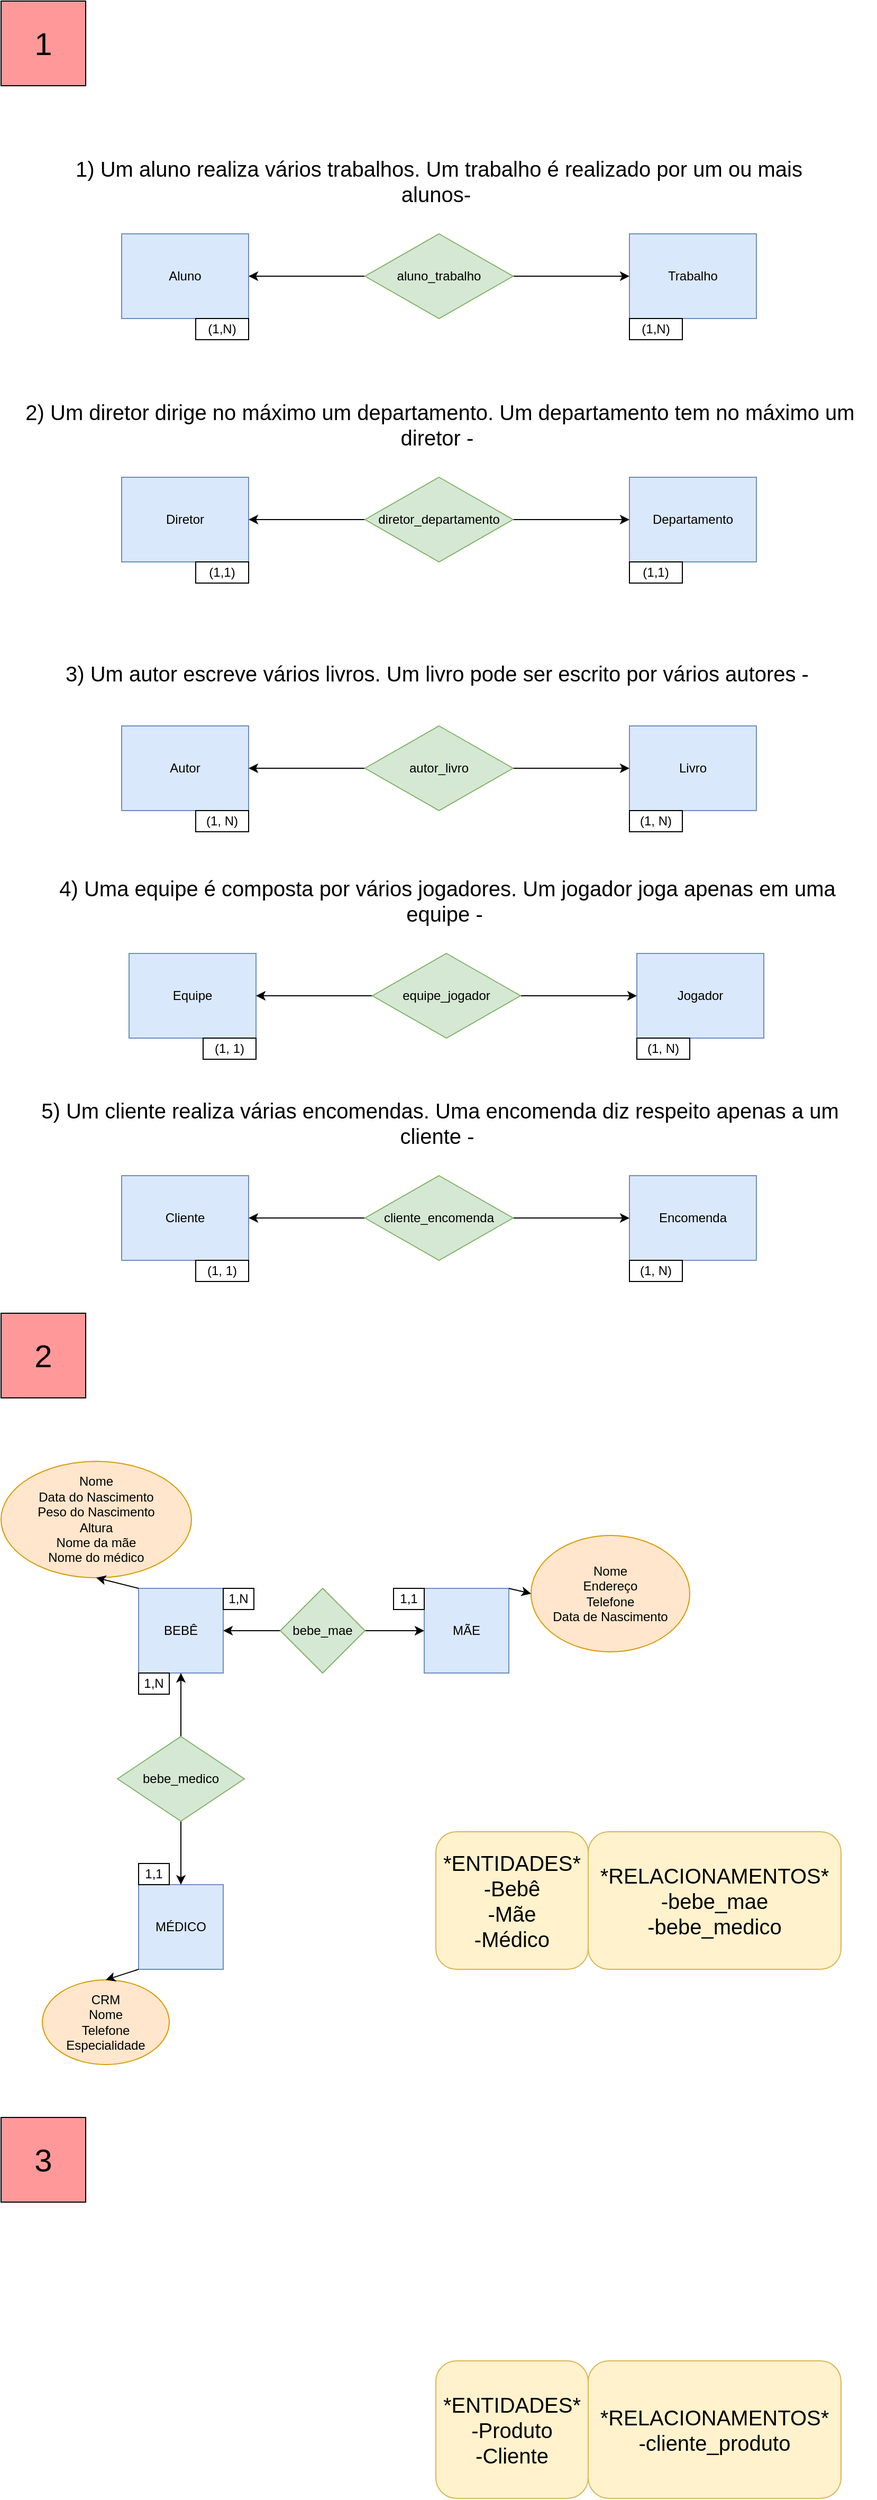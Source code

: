 <mxfile version="21.7.1" type="github">
  <diagram name="Página-1" id="zKv2x6dJgtATqgKXtKyK">
    <mxGraphModel dx="1434" dy="790" grid="1" gridSize="10" guides="1" tooltips="1" connect="1" arrows="1" fold="1" page="1" pageScale="1" pageWidth="827" pageHeight="1169" math="0" shadow="0">
      <root>
        <mxCell id="0" />
        <mxCell id="1" parent="0" />
        <mxCell id="TEELGiDpSiU1nXDWzbDm-1" value="&lt;font style=&quot;font-size: 30px;&quot;&gt;1&lt;/font&gt;" style="whiteSpace=wrap;html=1;aspect=fixed;fillColor=#FF9999;" vertex="1" parent="1">
          <mxGeometry width="80" height="80" as="geometry" />
        </mxCell>
        <mxCell id="TEELGiDpSiU1nXDWzbDm-2" value="&lt;font style=&quot;font-size: 20px;&quot;&gt;&lt;span style=&quot;&quot;&gt;1) Um aluno realiza vários trabalhos. Um trabalho é&amp;nbsp;&lt;/span&gt;&lt;span style=&quot;line-height: 107%; font-family: Calibri, sans-serif;&quot;&gt;&lt;font style=&quot;font-size: 20px;&quot;&gt;realizado por um ou mais alunos&lt;/font&gt;&lt;/span&gt;&lt;span style=&quot;&quot;&gt;-&amp;nbsp;&lt;/span&gt;&lt;/font&gt;" style="text;html=1;strokeColor=none;fillColor=none;align=center;verticalAlign=middle;whiteSpace=wrap;rounded=0;" vertex="1" parent="1">
          <mxGeometry x="34" y="120" width="760" height="100" as="geometry" />
        </mxCell>
        <mxCell id="TEELGiDpSiU1nXDWzbDm-3" value="Aluno" style="rounded=0;whiteSpace=wrap;html=1;fillColor=#dae8fc;strokeColor=#6c8ebf;" vertex="1" parent="1">
          <mxGeometry x="114" y="220" width="120" height="80" as="geometry" />
        </mxCell>
        <mxCell id="TEELGiDpSiU1nXDWzbDm-5" value="Trabalho" style="rounded=0;whiteSpace=wrap;html=1;fillColor=#dae8fc;strokeColor=#6c8ebf;" vertex="1" parent="1">
          <mxGeometry x="594" y="220" width="120" height="80" as="geometry" />
        </mxCell>
        <mxCell id="TEELGiDpSiU1nXDWzbDm-6" value="" style="endArrow=classic;startArrow=classic;html=1;rounded=0;exitX=1;exitY=0.5;exitDx=0;exitDy=0;entryX=0;entryY=0.5;entryDx=0;entryDy=0;" edge="1" parent="1" source="TEELGiDpSiU1nXDWzbDm-3" target="TEELGiDpSiU1nXDWzbDm-5">
          <mxGeometry width="50" height="50" relative="1" as="geometry">
            <mxPoint x="364" y="290" as="sourcePoint" />
            <mxPoint x="414" y="240" as="targetPoint" />
          </mxGeometry>
        </mxCell>
        <mxCell id="TEELGiDpSiU1nXDWzbDm-7" value="(1,N)" style="rounded=0;whiteSpace=wrap;html=1;" vertex="1" parent="1">
          <mxGeometry x="184" y="300" width="50" height="20" as="geometry" />
        </mxCell>
        <mxCell id="TEELGiDpSiU1nXDWzbDm-8" value="(1,N)" style="rounded=0;whiteSpace=wrap;html=1;" vertex="1" parent="1">
          <mxGeometry x="594" y="300" width="50" height="20" as="geometry" />
        </mxCell>
        <mxCell id="TEELGiDpSiU1nXDWzbDm-9" value="aluno_trabalho" style="rhombus;whiteSpace=wrap;html=1;fillColor=#d5e8d4;strokeColor=#82b366;" vertex="1" parent="1">
          <mxGeometry x="344" y="220" width="140" height="80" as="geometry" />
        </mxCell>
        <mxCell id="TEELGiDpSiU1nXDWzbDm-10" value="&lt;font style=&quot;font-size: 20px;&quot;&gt;2)&amp;nbsp;&lt;span style=&quot;background-color: initial;&quot;&gt;Um diretor dirige no máximo um departamento. Um&amp;nbsp;&lt;/span&gt;&lt;span style=&quot;line-height: 107%; font-family: Calibri, sans-serif;&quot;&gt;departamento tem no máximo um diretor&amp;nbsp;&lt;/span&gt;&lt;span style=&quot;&quot;&gt;-&amp;nbsp;&lt;/span&gt;&lt;/font&gt;" style="text;html=1;strokeColor=none;fillColor=none;align=center;verticalAlign=middle;whiteSpace=wrap;rounded=0;" vertex="1" parent="1">
          <mxGeometry x="10" y="350" width="810" height="100" as="geometry" />
        </mxCell>
        <mxCell id="TEELGiDpSiU1nXDWzbDm-11" value="Diretor" style="rounded=0;whiteSpace=wrap;html=1;fillColor=#dae8fc;strokeColor=#6c8ebf;" vertex="1" parent="1">
          <mxGeometry x="114" y="450" width="120" height="80" as="geometry" />
        </mxCell>
        <mxCell id="TEELGiDpSiU1nXDWzbDm-12" value="Departamento" style="rounded=0;whiteSpace=wrap;html=1;fillColor=#dae8fc;strokeColor=#6c8ebf;" vertex="1" parent="1">
          <mxGeometry x="594" y="450" width="120" height="80" as="geometry" />
        </mxCell>
        <mxCell id="TEELGiDpSiU1nXDWzbDm-13" value="" style="endArrow=classic;startArrow=classic;html=1;rounded=0;exitX=1;exitY=0.5;exitDx=0;exitDy=0;entryX=0;entryY=0.5;entryDx=0;entryDy=0;" edge="1" parent="1" source="TEELGiDpSiU1nXDWzbDm-11" target="TEELGiDpSiU1nXDWzbDm-12">
          <mxGeometry width="50" height="50" relative="1" as="geometry">
            <mxPoint x="364" y="520" as="sourcePoint" />
            <mxPoint x="414" y="470" as="targetPoint" />
          </mxGeometry>
        </mxCell>
        <mxCell id="TEELGiDpSiU1nXDWzbDm-14" value="(1,1)" style="rounded=0;whiteSpace=wrap;html=1;" vertex="1" parent="1">
          <mxGeometry x="184" y="530" width="50" height="20" as="geometry" />
        </mxCell>
        <mxCell id="TEELGiDpSiU1nXDWzbDm-15" value="(1,1)" style="rounded=0;whiteSpace=wrap;html=1;" vertex="1" parent="1">
          <mxGeometry x="594" y="530" width="50" height="20" as="geometry" />
        </mxCell>
        <mxCell id="TEELGiDpSiU1nXDWzbDm-16" value="diretor_departamento" style="rhombus;whiteSpace=wrap;html=1;fillColor=#d5e8d4;strokeColor=#82b366;" vertex="1" parent="1">
          <mxGeometry x="344" y="450" width="140" height="80" as="geometry" />
        </mxCell>
        <mxCell id="TEELGiDpSiU1nXDWzbDm-17" value="&lt;font style=&quot;font-size: 20px;&quot;&gt;3)&amp;nbsp;&lt;span style=&quot;line-height: 107%;&quot;&gt;&lt;span style=&quot;&quot;&gt;Um autor escreve vários livros. Um livro pode ser escrito por vários autores&lt;/span&gt;&lt;font style=&quot;font-size: 20px;&quot; face=&quot;Calibri, sans-serif&quot;&gt;&lt;span style=&quot;&quot;&gt;&amp;nbsp;&lt;/span&gt;&lt;/font&gt;&lt;/span&gt;&lt;span style=&quot;&quot;&gt;-&amp;nbsp;&lt;/span&gt;&lt;/font&gt;" style="text;html=1;strokeColor=none;fillColor=none;align=center;verticalAlign=middle;whiteSpace=wrap;rounded=0;" vertex="1" parent="1">
          <mxGeometry x="10" y="585" width="810" height="100" as="geometry" />
        </mxCell>
        <mxCell id="TEELGiDpSiU1nXDWzbDm-18" value="Autor" style="rounded=0;whiteSpace=wrap;html=1;fillColor=#dae8fc;strokeColor=#6c8ebf;" vertex="1" parent="1">
          <mxGeometry x="114" y="685" width="120" height="80" as="geometry" />
        </mxCell>
        <mxCell id="TEELGiDpSiU1nXDWzbDm-19" value="Livro" style="rounded=0;whiteSpace=wrap;html=1;fillColor=#dae8fc;strokeColor=#6c8ebf;" vertex="1" parent="1">
          <mxGeometry x="594" y="685" width="120" height="80" as="geometry" />
        </mxCell>
        <mxCell id="TEELGiDpSiU1nXDWzbDm-20" value="" style="endArrow=classic;startArrow=classic;html=1;rounded=0;exitX=1;exitY=0.5;exitDx=0;exitDy=0;entryX=0;entryY=0.5;entryDx=0;entryDy=0;" edge="1" parent="1" source="TEELGiDpSiU1nXDWzbDm-18" target="TEELGiDpSiU1nXDWzbDm-19">
          <mxGeometry width="50" height="50" relative="1" as="geometry">
            <mxPoint x="364" y="755" as="sourcePoint" />
            <mxPoint x="414" y="705" as="targetPoint" />
          </mxGeometry>
        </mxCell>
        <mxCell id="TEELGiDpSiU1nXDWzbDm-21" value="(1, N)" style="rounded=0;whiteSpace=wrap;html=1;" vertex="1" parent="1">
          <mxGeometry x="184" y="765" width="50" height="20" as="geometry" />
        </mxCell>
        <mxCell id="TEELGiDpSiU1nXDWzbDm-22" value="(1, N)" style="rounded=0;whiteSpace=wrap;html=1;" vertex="1" parent="1">
          <mxGeometry x="594" y="765" width="50" height="20" as="geometry" />
        </mxCell>
        <mxCell id="TEELGiDpSiU1nXDWzbDm-23" value="autor_livro" style="rhombus;whiteSpace=wrap;html=1;fillColor=#d5e8d4;strokeColor=#82b366;" vertex="1" parent="1">
          <mxGeometry x="344" y="685" width="140" height="80" as="geometry" />
        </mxCell>
        <mxCell id="TEELGiDpSiU1nXDWzbDm-24" value="&lt;font style=&quot;font-size: 20px;&quot;&gt;4)&amp;nbsp;&lt;span style=&quot;line-height: 107%;&quot;&gt;&lt;font style=&quot;font-size: 20px;&quot;&gt;&lt;span style=&quot;&quot;&gt;Uma equipe é composta por vários jogadores. Um jogador joga apenas em uma equipe&lt;/span&gt;&lt;font style=&quot;font-size: 20px;&quot; face=&quot;Calibri, sans-serif&quot;&gt;&lt;span style=&quot;&quot;&gt;&amp;nbsp;&lt;/span&gt;&lt;/font&gt;&lt;/font&gt;&lt;/span&gt;&lt;span style=&quot;&quot;&gt;-&amp;nbsp;&lt;/span&gt;&lt;/font&gt;" style="text;html=1;strokeColor=none;fillColor=none;align=center;verticalAlign=middle;whiteSpace=wrap;rounded=0;" vertex="1" parent="1">
          <mxGeometry x="17" y="800" width="810" height="100" as="geometry" />
        </mxCell>
        <mxCell id="TEELGiDpSiU1nXDWzbDm-25" value="Equipe" style="rounded=0;whiteSpace=wrap;html=1;fillColor=#dae8fc;strokeColor=#6c8ebf;" vertex="1" parent="1">
          <mxGeometry x="121" y="900" width="120" height="80" as="geometry" />
        </mxCell>
        <mxCell id="TEELGiDpSiU1nXDWzbDm-26" value="Jogador" style="rounded=0;whiteSpace=wrap;html=1;fillColor=#dae8fc;strokeColor=#6c8ebf;" vertex="1" parent="1">
          <mxGeometry x="601" y="900" width="120" height="80" as="geometry" />
        </mxCell>
        <mxCell id="TEELGiDpSiU1nXDWzbDm-27" value="" style="endArrow=classic;startArrow=classic;html=1;rounded=0;exitX=1;exitY=0.5;exitDx=0;exitDy=0;entryX=0;entryY=0.5;entryDx=0;entryDy=0;" edge="1" parent="1" source="TEELGiDpSiU1nXDWzbDm-25" target="TEELGiDpSiU1nXDWzbDm-26">
          <mxGeometry width="50" height="50" relative="1" as="geometry">
            <mxPoint x="371" y="970" as="sourcePoint" />
            <mxPoint x="421" y="920" as="targetPoint" />
          </mxGeometry>
        </mxCell>
        <mxCell id="TEELGiDpSiU1nXDWzbDm-28" value="(1, 1)" style="rounded=0;whiteSpace=wrap;html=1;" vertex="1" parent="1">
          <mxGeometry x="191" y="980" width="50" height="20" as="geometry" />
        </mxCell>
        <mxCell id="TEELGiDpSiU1nXDWzbDm-29" value="(1, N)" style="rounded=0;whiteSpace=wrap;html=1;" vertex="1" parent="1">
          <mxGeometry x="601" y="980" width="50" height="20" as="geometry" />
        </mxCell>
        <mxCell id="TEELGiDpSiU1nXDWzbDm-30" value="equipe_jogador" style="rhombus;whiteSpace=wrap;html=1;fillColor=#d5e8d4;strokeColor=#82b366;" vertex="1" parent="1">
          <mxGeometry x="351" y="900" width="140" height="80" as="geometry" />
        </mxCell>
        <mxCell id="TEELGiDpSiU1nXDWzbDm-32" value="&lt;font style=&quot;font-size: 20px;&quot;&gt;5)&amp;nbsp;&lt;span style=&quot;line-height: 107%;&quot;&gt;&lt;font style=&quot;font-size: 20px;&quot;&gt;&lt;font style=&quot;font-size: 20px;&quot;&gt;&lt;span style=&quot;&quot;&gt;Um cliente realiza várias encomendas. Uma encomenda diz respeito apenas a um cliente&lt;/span&gt;&lt;font style=&quot;font-size: 20px;&quot; face=&quot;Calibri, sans-serif&quot;&gt;&lt;span style=&quot;&quot;&gt;&amp;nbsp;&lt;/span&gt;&lt;/font&gt;&lt;/font&gt;&lt;/font&gt;&lt;/span&gt;&lt;span style=&quot;&quot;&gt;-&amp;nbsp;&lt;/span&gt;&lt;/font&gt;" style="text;html=1;strokeColor=none;fillColor=none;align=center;verticalAlign=middle;whiteSpace=wrap;rounded=0;" vertex="1" parent="1">
          <mxGeometry x="10" y="1010" width="810" height="100" as="geometry" />
        </mxCell>
        <mxCell id="TEELGiDpSiU1nXDWzbDm-33" value="Cliente" style="rounded=0;whiteSpace=wrap;html=1;fillColor=#dae8fc;strokeColor=#6c8ebf;" vertex="1" parent="1">
          <mxGeometry x="114" y="1110" width="120" height="80" as="geometry" />
        </mxCell>
        <mxCell id="TEELGiDpSiU1nXDWzbDm-34" value="Encomenda" style="rounded=0;whiteSpace=wrap;html=1;fillColor=#dae8fc;strokeColor=#6c8ebf;" vertex="1" parent="1">
          <mxGeometry x="594" y="1110" width="120" height="80" as="geometry" />
        </mxCell>
        <mxCell id="TEELGiDpSiU1nXDWzbDm-35" value="" style="endArrow=classic;startArrow=classic;html=1;rounded=0;exitX=1;exitY=0.5;exitDx=0;exitDy=0;entryX=0;entryY=0.5;entryDx=0;entryDy=0;" edge="1" parent="1" source="TEELGiDpSiU1nXDWzbDm-33" target="TEELGiDpSiU1nXDWzbDm-34">
          <mxGeometry width="50" height="50" relative="1" as="geometry">
            <mxPoint x="364" y="1180" as="sourcePoint" />
            <mxPoint x="414" y="1130" as="targetPoint" />
          </mxGeometry>
        </mxCell>
        <mxCell id="TEELGiDpSiU1nXDWzbDm-36" value="(1, 1)" style="rounded=0;whiteSpace=wrap;html=1;" vertex="1" parent="1">
          <mxGeometry x="184" y="1190" width="50" height="20" as="geometry" />
        </mxCell>
        <mxCell id="TEELGiDpSiU1nXDWzbDm-37" value="(1, N)" style="rounded=0;whiteSpace=wrap;html=1;" vertex="1" parent="1">
          <mxGeometry x="594" y="1190" width="50" height="20" as="geometry" />
        </mxCell>
        <mxCell id="TEELGiDpSiU1nXDWzbDm-38" value="cliente_encomenda" style="rhombus;whiteSpace=wrap;html=1;fillColor=#d5e8d4;strokeColor=#82b366;" vertex="1" parent="1">
          <mxGeometry x="344" y="1110" width="140" height="80" as="geometry" />
        </mxCell>
        <mxCell id="TEELGiDpSiU1nXDWzbDm-40" value="&lt;font style=&quot;font-size: 30px;&quot;&gt;2&lt;/font&gt;" style="whiteSpace=wrap;html=1;aspect=fixed;fillColor=#FF9999;" vertex="1" parent="1">
          <mxGeometry y="1240" width="80" height="80" as="geometry" />
        </mxCell>
        <mxCell id="TEELGiDpSiU1nXDWzbDm-43" value="&lt;font style=&quot;font-size: 20px;&quot;&gt;*ENTIDADES*&lt;br&gt;-Bebê&lt;br&gt;-Mãe&lt;br&gt;-Médico&lt;/font&gt;" style="rounded=1;whiteSpace=wrap;html=1;fillColor=#fff2cc;strokeColor=#d6b656;" vertex="1" parent="1">
          <mxGeometry x="411" y="1730" width="144" height="130" as="geometry" />
        </mxCell>
        <mxCell id="TEELGiDpSiU1nXDWzbDm-44" value="&lt;font style=&quot;font-size: 20px;&quot;&gt;*RELACIONAMENTOS*&lt;br&gt;-bebe_mae&lt;br&gt;-bebe_medico&lt;/font&gt;" style="rounded=1;whiteSpace=wrap;html=1;fillColor=#fff2cc;strokeColor=#d6b656;" vertex="1" parent="1">
          <mxGeometry x="555" y="1730" width="239" height="130" as="geometry" />
        </mxCell>
        <mxCell id="TEELGiDpSiU1nXDWzbDm-45" value="BEBÊ" style="whiteSpace=wrap;html=1;aspect=fixed;fillColor=#dae8fc;strokeColor=#6c8ebf;" vertex="1" parent="1">
          <mxGeometry x="130" y="1500" width="80" height="80" as="geometry" />
        </mxCell>
        <mxCell id="TEELGiDpSiU1nXDWzbDm-46" value="MÃE" style="whiteSpace=wrap;html=1;aspect=fixed;fillColor=#dae8fc;strokeColor=#6c8ebf;" vertex="1" parent="1">
          <mxGeometry x="400" y="1500" width="80" height="80" as="geometry" />
        </mxCell>
        <mxCell id="TEELGiDpSiU1nXDWzbDm-47" value="MÉDICO" style="whiteSpace=wrap;html=1;aspect=fixed;fillColor=#dae8fc;strokeColor=#6c8ebf;" vertex="1" parent="1">
          <mxGeometry x="130" y="1780" width="80" height="80" as="geometry" />
        </mxCell>
        <mxCell id="TEELGiDpSiU1nXDWzbDm-49" value="" style="endArrow=classic;startArrow=classic;html=1;rounded=0;exitX=0.5;exitY=1;exitDx=0;exitDy=0;entryX=0.5;entryY=0;entryDx=0;entryDy=0;" edge="1" parent="1" source="TEELGiDpSiU1nXDWzbDm-45" target="TEELGiDpSiU1nXDWzbDm-47">
          <mxGeometry width="50" height="50" relative="1" as="geometry">
            <mxPoint x="540" y="1590" as="sourcePoint" />
            <mxPoint x="590" y="1540" as="targetPoint" />
          </mxGeometry>
        </mxCell>
        <mxCell id="TEELGiDpSiU1nXDWzbDm-52" value="bebe_medico" style="rhombus;whiteSpace=wrap;html=1;fillColor=#d5e8d4;strokeColor=#82b366;" vertex="1" parent="1">
          <mxGeometry x="110" y="1640" width="120" height="80" as="geometry" />
        </mxCell>
        <mxCell id="TEELGiDpSiU1nXDWzbDm-53" value="1,N" style="rounded=0;whiteSpace=wrap;html=1;" vertex="1" parent="1">
          <mxGeometry x="130" y="1580" width="29" height="20" as="geometry" />
        </mxCell>
        <mxCell id="TEELGiDpSiU1nXDWzbDm-54" value="1,N" style="rounded=0;whiteSpace=wrap;html=1;" vertex="1" parent="1">
          <mxGeometry x="210" y="1500" width="29" height="20" as="geometry" />
        </mxCell>
        <mxCell id="TEELGiDpSiU1nXDWzbDm-55" value="1,1" style="rounded=0;whiteSpace=wrap;html=1;" vertex="1" parent="1">
          <mxGeometry x="371" y="1500" width="29" height="20" as="geometry" />
        </mxCell>
        <mxCell id="TEELGiDpSiU1nXDWzbDm-56" value="1,1" style="rounded=0;whiteSpace=wrap;html=1;" vertex="1" parent="1">
          <mxGeometry x="130" y="1760" width="29" height="20" as="geometry" />
        </mxCell>
        <mxCell id="TEELGiDpSiU1nXDWzbDm-58" value="" style="endArrow=classic;startArrow=classic;html=1;rounded=0;exitX=1;exitY=0.5;exitDx=0;exitDy=0;entryX=0;entryY=0.5;entryDx=0;entryDy=0;" edge="1" parent="1" source="TEELGiDpSiU1nXDWzbDm-45" target="TEELGiDpSiU1nXDWzbDm-46">
          <mxGeometry width="50" height="50" relative="1" as="geometry">
            <mxPoint x="380" y="1640" as="sourcePoint" />
            <mxPoint x="430" y="1590" as="targetPoint" />
          </mxGeometry>
        </mxCell>
        <mxCell id="TEELGiDpSiU1nXDWzbDm-59" value="bebe_mae" style="rhombus;whiteSpace=wrap;html=1;fillColor=#d5e8d4;strokeColor=#82b366;" vertex="1" parent="1">
          <mxGeometry x="264" y="1500" width="80" height="80" as="geometry" />
        </mxCell>
        <mxCell id="TEELGiDpSiU1nXDWzbDm-61" value="Nome&lt;br&gt;Endereço&lt;br&gt;Telefone&lt;br&gt;Data de Nascimento" style="ellipse;whiteSpace=wrap;html=1;fillColor=#ffe6cc;strokeColor=#d79b00;" vertex="1" parent="1">
          <mxGeometry x="501" y="1450" width="150" height="110" as="geometry" />
        </mxCell>
        <mxCell id="TEELGiDpSiU1nXDWzbDm-64" value="CRM&lt;br&gt;Nome&lt;br&gt;Telefone&lt;br&gt;Especialidade" style="ellipse;whiteSpace=wrap;html=1;fillColor=#ffe6cc;strokeColor=#d79b00;" vertex="1" parent="1">
          <mxGeometry x="39" y="1870" width="120" height="80" as="geometry" />
        </mxCell>
        <mxCell id="TEELGiDpSiU1nXDWzbDm-67" value="" style="endArrow=classic;html=1;rounded=0;exitX=1;exitY=0;exitDx=0;exitDy=0;entryX=0;entryY=0.5;entryDx=0;entryDy=0;" edge="1" parent="1" source="TEELGiDpSiU1nXDWzbDm-46" target="TEELGiDpSiU1nXDWzbDm-61">
          <mxGeometry width="50" height="50" relative="1" as="geometry">
            <mxPoint x="390" y="1700" as="sourcePoint" />
            <mxPoint x="440" y="1650" as="targetPoint" />
          </mxGeometry>
        </mxCell>
        <mxCell id="TEELGiDpSiU1nXDWzbDm-69" value="" style="endArrow=classic;html=1;rounded=0;exitX=0;exitY=1;exitDx=0;exitDy=0;entryX=0.5;entryY=0;entryDx=0;entryDy=0;" edge="1" parent="1" source="TEELGiDpSiU1nXDWzbDm-47" target="TEELGiDpSiU1nXDWzbDm-64">
          <mxGeometry width="50" height="50" relative="1" as="geometry">
            <mxPoint x="390" y="1700" as="sourcePoint" />
            <mxPoint x="440" y="1650" as="targetPoint" />
          </mxGeometry>
        </mxCell>
        <mxCell id="TEELGiDpSiU1nXDWzbDm-70" value="Nome&lt;br&gt;Data do Nascimento&lt;br&gt;Peso do Nascimento&lt;br&gt;Altura&lt;br&gt;Nome da mãe&lt;br&gt;Nome do médico" style="ellipse;whiteSpace=wrap;html=1;fillColor=#ffe6cc;strokeColor=#d79b00;" vertex="1" parent="1">
          <mxGeometry y="1380" width="180" height="110" as="geometry" />
        </mxCell>
        <mxCell id="TEELGiDpSiU1nXDWzbDm-71" value="" style="endArrow=classic;html=1;rounded=0;exitX=0;exitY=0;exitDx=0;exitDy=0;entryX=0.5;entryY=1;entryDx=0;entryDy=0;" edge="1" parent="1" source="TEELGiDpSiU1nXDWzbDm-45" target="TEELGiDpSiU1nXDWzbDm-70">
          <mxGeometry width="50" height="50" relative="1" as="geometry">
            <mxPoint x="390" y="1560" as="sourcePoint" />
            <mxPoint x="440" y="1510" as="targetPoint" />
          </mxGeometry>
        </mxCell>
        <mxCell id="TEELGiDpSiU1nXDWzbDm-73" value="&lt;font style=&quot;font-size: 30px;&quot;&gt;3&lt;/font&gt;" style="whiteSpace=wrap;html=1;aspect=fixed;fillColor=#FF9999;" vertex="1" parent="1">
          <mxGeometry y="2000" width="80" height="80" as="geometry" />
        </mxCell>
        <mxCell id="TEELGiDpSiU1nXDWzbDm-74" value="&lt;font style=&quot;font-size: 20px;&quot;&gt;*ENTIDADES*&lt;br&gt;-Produto&lt;br&gt;-Cliente&lt;br&gt;&lt;/font&gt;" style="rounded=1;whiteSpace=wrap;html=1;fillColor=#fff2cc;strokeColor=#d6b656;" vertex="1" parent="1">
          <mxGeometry x="411" y="2230" width="144" height="130" as="geometry" />
        </mxCell>
        <mxCell id="TEELGiDpSiU1nXDWzbDm-75" value="&lt;font style=&quot;font-size: 20px;&quot;&gt;*RELACIONAMENTOS*&lt;br&gt;-cliente_produto&lt;/font&gt;" style="rounded=1;whiteSpace=wrap;html=1;fillColor=#fff2cc;strokeColor=#d6b656;" vertex="1" parent="1">
          <mxGeometry x="555" y="2230" width="239" height="130" as="geometry" />
        </mxCell>
      </root>
    </mxGraphModel>
  </diagram>
</mxfile>

